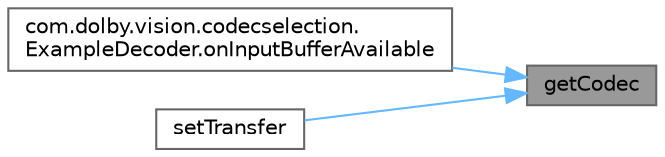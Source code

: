 digraph "getCodec"
{
 // LATEX_PDF_SIZE
  bgcolor="transparent";
  edge [fontname=Helvetica,fontsize=10,labelfontname=Helvetica,labelfontsize=10];
  node [fontname=Helvetica,fontsize=10,shape=box,height=0.2,width=0.4];
  rankdir="RL";
  Node1 [label="getCodec",height=0.2,width=0.4,color="gray40", fillcolor="grey60", style="filled", fontcolor="black",tooltip=" "];
  Node1 -> Node2 [dir="back",color="steelblue1",style="solid"];
  Node2 [label="com.dolby.vision.codecselection.\lExampleDecoder.onInputBufferAvailable",height=0.2,width=0.4,color="grey40", fillcolor="white", style="filled",URL="$a00053.html#a252c3fb2af11239e0e0a2581f906631d",tooltip=" "];
  Node1 -> Node3 [dir="back",color="steelblue1",style="solid"];
  Node3 [label="setTransfer",height=0.2,width=0.4,color="grey40", fillcolor="white", style="filled",URL="$a00025.html#adf4014b0ea74869169ba809f87c4e38b",tooltip=" "];
}
